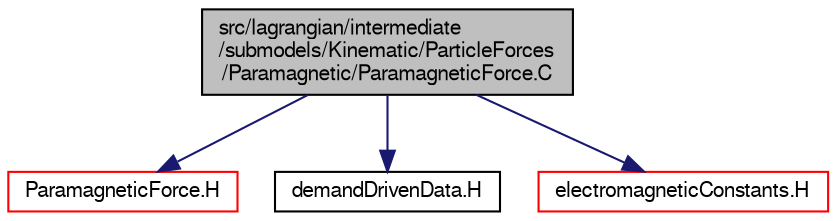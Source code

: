 digraph "src/lagrangian/intermediate/submodels/Kinematic/ParticleForces/Paramagnetic/ParamagneticForce.C"
{
  bgcolor="transparent";
  edge [fontname="FreeSans",fontsize="10",labelfontname="FreeSans",labelfontsize="10"];
  node [fontname="FreeSans",fontsize="10",shape=record];
  Node0 [label="src/lagrangian/intermediate\l/submodels/Kinematic/ParticleForces\l/Paramagnetic/ParamagneticForce.C",height=0.2,width=0.4,color="black", fillcolor="grey75", style="filled", fontcolor="black"];
  Node0 -> Node1 [color="midnightblue",fontsize="10",style="solid",fontname="FreeSans"];
  Node1 [label="ParamagneticForce.H",height=0.2,width=0.4,color="red",URL="$a05885.html"];
  Node0 -> Node329 [color="midnightblue",fontsize="10",style="solid",fontname="FreeSans"];
  Node329 [label="demandDrivenData.H",height=0.2,width=0.4,color="black",URL="$a10367.html",tooltip="Template functions to aid in the implementation of demand driven data. "];
  Node0 -> Node330 [color="midnightblue",fontsize="10",style="solid",fontname="FreeSans"];
  Node330 [label="electromagneticConstants.H",height=0.2,width=0.4,color="red",URL="$a10229.html"];
}
